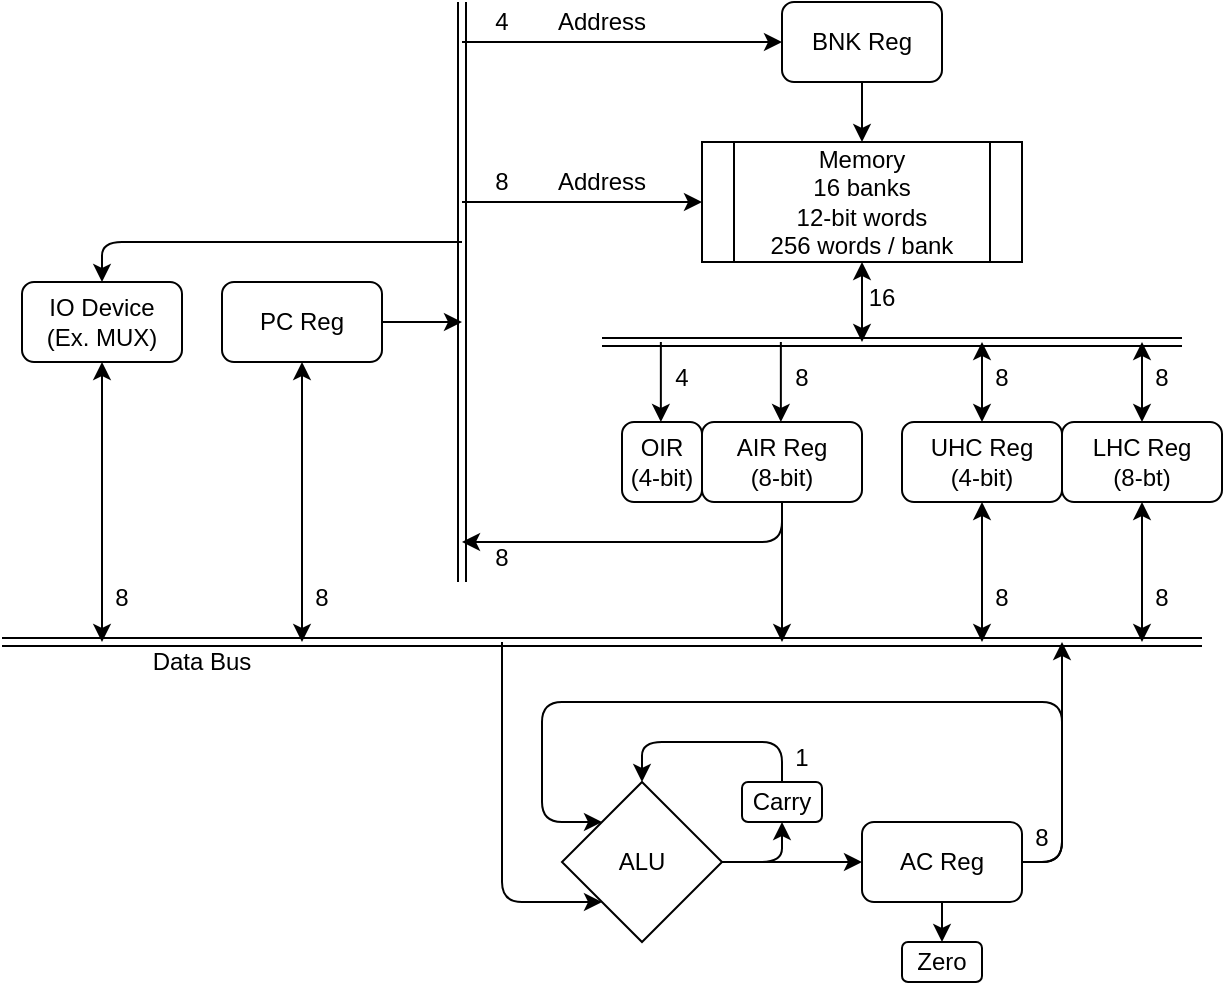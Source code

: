 <mxfile version="26.0.3">
  <diagram name="Page-1" id="EpfCC4MF7vUrArnUasot">
    <mxGraphModel dx="989" dy="582" grid="1" gridSize="10" guides="1" tooltips="1" connect="1" arrows="1" fold="1" page="1" pageScale="1" pageWidth="850" pageHeight="1100" math="0" shadow="0">
      <root>
        <mxCell id="0" />
        <mxCell id="1" parent="0" />
        <mxCell id="jHWL-6u0a14eNpleEn9y-3" value="ALU" style="rhombus;whiteSpace=wrap;html=1;" parent="1" vertex="1">
          <mxGeometry x="360" y="510" width="80" height="80" as="geometry" />
        </mxCell>
        <mxCell id="jHWL-6u0a14eNpleEn9y-4" value="" style="endArrow=classic;html=1;rounded=1;exitX=1;exitY=0.5;exitDx=0;exitDy=0;entryX=0;entryY=0;entryDx=0;entryDy=0;curved=0;" parent="1" source="jHWL-6u0a14eNpleEn9y-9" target="jHWL-6u0a14eNpleEn9y-3" edge="1">
          <mxGeometry width="50" height="50" relative="1" as="geometry">
            <mxPoint x="330" y="510" as="sourcePoint" />
            <mxPoint x="520" y="530" as="targetPoint" />
            <Array as="points">
              <mxPoint x="610" y="550" />
              <mxPoint x="610" y="470" />
              <mxPoint x="350" y="470" />
              <mxPoint x="350" y="530" />
            </Array>
          </mxGeometry>
        </mxCell>
        <mxCell id="jHWL-6u0a14eNpleEn9y-6" value="Carry" style="rounded=1;whiteSpace=wrap;html=1;" parent="1" vertex="1">
          <mxGeometry x="450" y="510" width="40" height="20" as="geometry" />
        </mxCell>
        <mxCell id="jHWL-6u0a14eNpleEn9y-7" value="" style="endArrow=classic;html=1;rounded=1;entryX=0.5;entryY=1;entryDx=0;entryDy=0;exitX=1;exitY=0.5;exitDx=0;exitDy=0;curved=0;" parent="1" source="jHWL-6u0a14eNpleEn9y-3" target="jHWL-6u0a14eNpleEn9y-6" edge="1">
          <mxGeometry width="50" height="50" relative="1" as="geometry">
            <mxPoint x="470" y="560" as="sourcePoint" />
            <mxPoint x="520" y="510" as="targetPoint" />
            <Array as="points">
              <mxPoint x="470" y="550" />
            </Array>
          </mxGeometry>
        </mxCell>
        <mxCell id="jHWL-6u0a14eNpleEn9y-8" value="" style="endArrow=classic;html=1;rounded=1;entryX=0.5;entryY=0;entryDx=0;entryDy=0;exitX=0.5;exitY=0;exitDx=0;exitDy=0;curved=0;" parent="1" source="jHWL-6u0a14eNpleEn9y-6" target="jHWL-6u0a14eNpleEn9y-3" edge="1">
          <mxGeometry width="50" height="50" relative="1" as="geometry">
            <mxPoint x="470" y="560" as="sourcePoint" />
            <mxPoint x="520" y="510" as="targetPoint" />
            <Array as="points">
              <mxPoint x="470" y="490" />
              <mxPoint x="400" y="490" />
            </Array>
          </mxGeometry>
        </mxCell>
        <mxCell id="jHWL-6u0a14eNpleEn9y-9" value="AC Reg" style="rounded=1;whiteSpace=wrap;html=1;" parent="1" vertex="1">
          <mxGeometry x="510" y="530" width="80" height="40" as="geometry" />
        </mxCell>
        <mxCell id="jHWL-6u0a14eNpleEn9y-10" value="" style="endArrow=classic;html=1;rounded=0;exitX=1;exitY=0.5;exitDx=0;exitDy=0;entryX=0;entryY=0.5;entryDx=0;entryDy=0;" parent="1" source="jHWL-6u0a14eNpleEn9y-3" target="jHWL-6u0a14eNpleEn9y-9" edge="1">
          <mxGeometry width="50" height="50" relative="1" as="geometry">
            <mxPoint x="470" y="560" as="sourcePoint" />
            <mxPoint x="520" y="510" as="targetPoint" />
          </mxGeometry>
        </mxCell>
        <mxCell id="jHWL-6u0a14eNpleEn9y-11" value="" style="shape=link;html=1;rounded=0;" parent="1" edge="1">
          <mxGeometry width="100" relative="1" as="geometry">
            <mxPoint x="80" y="440" as="sourcePoint" />
            <mxPoint x="680" y="440" as="targetPoint" />
          </mxGeometry>
        </mxCell>
        <mxCell id="jHWL-6u0a14eNpleEn9y-13" value="" style="endArrow=classic;html=1;rounded=1;entryX=0;entryY=1;entryDx=0;entryDy=0;curved=0;" parent="1" target="jHWL-6u0a14eNpleEn9y-3" edge="1">
          <mxGeometry width="50" height="50" relative="1" as="geometry">
            <mxPoint x="330" y="440" as="sourcePoint" />
            <mxPoint x="350" y="570" as="targetPoint" />
            <Array as="points">
              <mxPoint x="330" y="570" />
            </Array>
          </mxGeometry>
        </mxCell>
        <mxCell id="jHWL-6u0a14eNpleEn9y-14" value="" style="endArrow=classic;html=1;rounded=1;exitX=1;exitY=0.5;exitDx=0;exitDy=0;curved=0;" parent="1" source="jHWL-6u0a14eNpleEn9y-9" edge="1">
          <mxGeometry width="50" height="50" relative="1" as="geometry">
            <mxPoint x="450" y="500" as="sourcePoint" />
            <mxPoint x="610" y="440" as="targetPoint" />
            <Array as="points">
              <mxPoint x="610" y="550" />
            </Array>
          </mxGeometry>
        </mxCell>
        <mxCell id="jHWL-6u0a14eNpleEn9y-16" value="UHC Reg&lt;br&gt;(4-bit)" style="rounded=1;whiteSpace=wrap;html=1;" parent="1" vertex="1">
          <mxGeometry x="530" y="330" width="80" height="40" as="geometry" />
        </mxCell>
        <mxCell id="jHWL-6u0a14eNpleEn9y-18" value="Memory&lt;div&gt;16 banks&lt;/div&gt;&lt;div&gt;12-bit words&lt;/div&gt;&lt;div&gt;256 words / bank&lt;/div&gt;" style="shape=process;whiteSpace=wrap;html=1;backgroundOutline=1;" parent="1" vertex="1">
          <mxGeometry x="430" y="190" width="160" height="60" as="geometry" />
        </mxCell>
        <mxCell id="UsqFfn8_Iz3YYlIClP-J-1" value="PC Reg" style="rounded=1;whiteSpace=wrap;html=1;" parent="1" vertex="1">
          <mxGeometry x="190" y="260" width="80" height="40" as="geometry" />
        </mxCell>
        <mxCell id="v5AjGvqn0HgfmDX3RoCq-1" value="LHC Reg&lt;div&gt;(8-bt)&lt;/div&gt;" style="rounded=1;whiteSpace=wrap;html=1;" parent="1" vertex="1">
          <mxGeometry x="610" y="330" width="80" height="40" as="geometry" />
        </mxCell>
        <mxCell id="DweMPNBi0K495fsrH_W5-2" value="" style="shape=link;html=1;rounded=0;" parent="1" edge="1">
          <mxGeometry width="100" relative="1" as="geometry">
            <mxPoint x="310" y="410" as="sourcePoint" />
            <mxPoint x="310" y="120" as="targetPoint" />
          </mxGeometry>
        </mxCell>
        <mxCell id="DweMPNBi0K495fsrH_W5-3" value="" style="endArrow=classic;html=1;rounded=0;" parent="1" target="jHWL-6u0a14eNpleEn9y-18" edge="1">
          <mxGeometry width="50" height="50" relative="1" as="geometry">
            <mxPoint x="310" y="220" as="sourcePoint" />
            <mxPoint x="480" y="180" as="targetPoint" />
          </mxGeometry>
        </mxCell>
        <mxCell id="DweMPNBi0K495fsrH_W5-4" value="8" style="text;html=1;align=center;verticalAlign=middle;whiteSpace=wrap;rounded=0;" parent="1" vertex="1">
          <mxGeometry x="320" y="202.5" width="20" height="15" as="geometry" />
        </mxCell>
        <mxCell id="DweMPNBi0K495fsrH_W5-7" value="" style="endArrow=classic;html=1;rounded=0;exitX=1;exitY=0.5;exitDx=0;exitDy=0;" parent="1" source="UsqFfn8_Iz3YYlIClP-J-1" edge="1">
          <mxGeometry width="50" height="50" relative="1" as="geometry">
            <mxPoint x="340" y="320" as="sourcePoint" />
            <mxPoint x="310" y="280" as="targetPoint" />
          </mxGeometry>
        </mxCell>
        <mxCell id="DweMPNBi0K495fsrH_W5-15" value="16" style="text;html=1;align=center;verticalAlign=middle;whiteSpace=wrap;rounded=0;" parent="1" vertex="1">
          <mxGeometry x="510" y="260" width="20" height="15" as="geometry" />
        </mxCell>
        <mxCell id="DweMPNBi0K495fsrH_W5-16" value="" style="endArrow=classic;html=1;rounded=1;exitX=0.25;exitY=1;exitDx=0;exitDy=0;curved=0;" parent="1" edge="1">
          <mxGeometry width="50" height="50" relative="1" as="geometry">
            <mxPoint x="470" y="370.0" as="sourcePoint" />
            <mxPoint x="310" y="390" as="targetPoint" />
            <Array as="points">
              <mxPoint x="470" y="390" />
            </Array>
          </mxGeometry>
        </mxCell>
        <mxCell id="DweMPNBi0K495fsrH_W5-17" value="" style="endArrow=classic;startArrow=classic;html=1;rounded=0;entryX=0.5;entryY=1;entryDx=0;entryDy=0;" parent="1" target="jHWL-6u0a14eNpleEn9y-16" edge="1">
          <mxGeometry width="50" height="50" relative="1" as="geometry">
            <mxPoint x="570" y="440" as="sourcePoint" />
            <mxPoint x="490" y="380" as="targetPoint" />
          </mxGeometry>
        </mxCell>
        <mxCell id="DweMPNBi0K495fsrH_W5-18" value="" style="endArrow=classic;startArrow=classic;html=1;rounded=0;entryX=0.5;entryY=1;entryDx=0;entryDy=0;" parent="1" target="v5AjGvqn0HgfmDX3RoCq-1" edge="1">
          <mxGeometry width="50" height="50" relative="1" as="geometry">
            <mxPoint x="650" y="440" as="sourcePoint" />
            <mxPoint x="490" y="380" as="targetPoint" />
          </mxGeometry>
        </mxCell>
        <mxCell id="DweMPNBi0K495fsrH_W5-19" value="" style="endArrow=classic;startArrow=classic;html=1;rounded=0;entryX=0.5;entryY=1;entryDx=0;entryDy=0;" parent="1" target="UsqFfn8_Iz3YYlIClP-J-1" edge="1">
          <mxGeometry width="50" height="50" relative="1" as="geometry">
            <mxPoint x="230" y="440" as="sourcePoint" />
            <mxPoint x="490" y="380" as="targetPoint" />
          </mxGeometry>
        </mxCell>
        <mxCell id="DweMPNBi0K495fsrH_W5-20" value="8" style="text;html=1;align=center;verticalAlign=middle;whiteSpace=wrap;rounded=0;" parent="1" vertex="1">
          <mxGeometry x="230" y="410" width="20" height="15" as="geometry" />
        </mxCell>
        <mxCell id="DweMPNBi0K495fsrH_W5-21" value="8" style="text;html=1;align=center;verticalAlign=middle;whiteSpace=wrap;rounded=0;" parent="1" vertex="1">
          <mxGeometry x="570" y="410" width="20" height="15" as="geometry" />
        </mxCell>
        <mxCell id="DweMPNBi0K495fsrH_W5-22" value="8" style="text;html=1;align=center;verticalAlign=middle;whiteSpace=wrap;rounded=0;" parent="1" vertex="1">
          <mxGeometry x="650" y="410" width="20" height="15" as="geometry" />
        </mxCell>
        <mxCell id="DweMPNBi0K495fsrH_W5-23" value="8" style="text;html=1;align=center;verticalAlign=middle;whiteSpace=wrap;rounded=0;" parent="1" vertex="1">
          <mxGeometry x="590" y="530" width="20" height="15" as="geometry" />
        </mxCell>
        <mxCell id="DweMPNBi0K495fsrH_W5-24" value="1" style="text;html=1;align=center;verticalAlign=middle;whiteSpace=wrap;rounded=0;" parent="1" vertex="1">
          <mxGeometry x="470" y="490" width="20" height="15" as="geometry" />
        </mxCell>
        <mxCell id="DweMPNBi0K495fsrH_W5-25" value="Zero" style="rounded=1;whiteSpace=wrap;html=1;" parent="1" vertex="1">
          <mxGeometry x="530" y="590" width="40" height="20" as="geometry" />
        </mxCell>
        <mxCell id="DweMPNBi0K495fsrH_W5-26" value="" style="endArrow=classic;html=1;rounded=0;entryX=0.5;entryY=0;entryDx=0;entryDy=0;exitX=0.5;exitY=1;exitDx=0;exitDy=0;" parent="1" source="jHWL-6u0a14eNpleEn9y-9" target="DweMPNBi0K495fsrH_W5-25" edge="1">
          <mxGeometry width="50" height="50" relative="1" as="geometry">
            <mxPoint x="450" y="470" as="sourcePoint" />
            <mxPoint x="500" y="420" as="targetPoint" />
          </mxGeometry>
        </mxCell>
        <mxCell id="LQZRk-e0B-Br-l3X5SW4-2" value="" style="shape=link;html=1;rounded=0;" parent="1" edge="1">
          <mxGeometry width="100" relative="1" as="geometry">
            <mxPoint x="380" y="290" as="sourcePoint" />
            <mxPoint x="670" y="290" as="targetPoint" />
          </mxGeometry>
        </mxCell>
        <mxCell id="LQZRk-e0B-Br-l3X5SW4-5" value="8" style="text;html=1;align=center;verticalAlign=middle;whiteSpace=wrap;rounded=0;" parent="1" vertex="1">
          <mxGeometry x="470" y="300" width="20" height="15" as="geometry" />
        </mxCell>
        <mxCell id="LQZRk-e0B-Br-l3X5SW4-7" value="8" style="text;html=1;align=center;verticalAlign=middle;whiteSpace=wrap;rounded=0;" parent="1" vertex="1">
          <mxGeometry x="570" y="300" width="20" height="15" as="geometry" />
        </mxCell>
        <mxCell id="LQZRk-e0B-Br-l3X5SW4-9" value="8" style="text;html=1;align=center;verticalAlign=middle;whiteSpace=wrap;rounded=0;" parent="1" vertex="1">
          <mxGeometry x="650" y="300" width="20" height="15" as="geometry" />
        </mxCell>
        <mxCell id="LQZRk-e0B-Br-l3X5SW4-11" value="" style="endArrow=classic;startArrow=classic;html=1;rounded=0;entryX=0.5;entryY=1;entryDx=0;entryDy=0;" parent="1" target="jHWL-6u0a14eNpleEn9y-18" edge="1">
          <mxGeometry width="50" height="50" relative="1" as="geometry">
            <mxPoint x="510" y="290" as="sourcePoint" />
            <mxPoint x="510" y="260" as="targetPoint" />
          </mxGeometry>
        </mxCell>
        <mxCell id="LQZRk-e0B-Br-l3X5SW4-12" value="" style="endArrow=classic;startArrow=classic;html=1;rounded=0;exitX=0.5;exitY=0;exitDx=0;exitDy=0;" parent="1" source="jHWL-6u0a14eNpleEn9y-16" edge="1">
          <mxGeometry width="50" height="50" relative="1" as="geometry">
            <mxPoint x="520" y="300" as="sourcePoint" />
            <mxPoint x="570" y="290" as="targetPoint" />
          </mxGeometry>
        </mxCell>
        <mxCell id="LQZRk-e0B-Br-l3X5SW4-13" value="" style="endArrow=classic;startArrow=classic;html=1;rounded=0;exitX=0.5;exitY=0;exitDx=0;exitDy=0;" parent="1" source="v5AjGvqn0HgfmDX3RoCq-1" edge="1">
          <mxGeometry width="50" height="50" relative="1" as="geometry">
            <mxPoint x="580" y="340" as="sourcePoint" />
            <mxPoint x="650" y="290" as="targetPoint" />
          </mxGeometry>
        </mxCell>
        <mxCell id="LQZRk-e0B-Br-l3X5SW4-16" value="Address" style="text;html=1;align=center;verticalAlign=middle;whiteSpace=wrap;rounded=0;" parent="1" vertex="1">
          <mxGeometry x="350" y="200" width="60" height="20" as="geometry" />
        </mxCell>
        <mxCell id="LQZRk-e0B-Br-l3X5SW4-17" value="Data Bus" style="text;html=1;align=center;verticalAlign=middle;whiteSpace=wrap;rounded=0;" parent="1" vertex="1">
          <mxGeometry x="150" y="440" width="60" height="20" as="geometry" />
        </mxCell>
        <mxCell id="LQZRk-e0B-Br-l3X5SW4-18" value="" style="endArrow=classic;html=1;rounded=1;entryX=0.5;entryY=0;entryDx=0;entryDy=0;curved=0;" parent="1" target="LQZRk-e0B-Br-l3X5SW4-19" edge="1">
          <mxGeometry width="50" height="50" relative="1" as="geometry">
            <mxPoint x="310" y="240" as="sourcePoint" />
            <mxPoint x="150" y="240" as="targetPoint" />
            <Array as="points">
              <mxPoint x="130" y="240" />
            </Array>
          </mxGeometry>
        </mxCell>
        <mxCell id="LQZRk-e0B-Br-l3X5SW4-19" value="IO Device&lt;div&gt;(Ex. MUX)&lt;/div&gt;" style="rounded=1;whiteSpace=wrap;html=1;" parent="1" vertex="1">
          <mxGeometry x="90" y="260" width="80" height="40" as="geometry" />
        </mxCell>
        <mxCell id="LQZRk-e0B-Br-l3X5SW4-20" value="" style="endArrow=classic;startArrow=classic;html=1;rounded=0;entryX=0.5;entryY=1;entryDx=0;entryDy=0;" parent="1" target="LQZRk-e0B-Br-l3X5SW4-19" edge="1">
          <mxGeometry width="50" height="50" relative="1" as="geometry">
            <mxPoint x="130" y="440" as="sourcePoint" />
            <mxPoint x="290" y="310" as="targetPoint" />
          </mxGeometry>
        </mxCell>
        <mxCell id="LQZRk-e0B-Br-l3X5SW4-21" value="8" style="text;html=1;align=center;verticalAlign=middle;whiteSpace=wrap;rounded=0;" parent="1" vertex="1">
          <mxGeometry x="130" y="410" width="20" height="15" as="geometry" />
        </mxCell>
        <mxCell id="CmXJFeDuhTrewsavq2dF-1" value="" style="endArrow=classic;html=1;rounded=0;" parent="1" edge="1">
          <mxGeometry width="50" height="50" relative="1" as="geometry">
            <mxPoint x="470" y="370" as="sourcePoint" />
            <mxPoint x="470" y="440" as="targetPoint" />
          </mxGeometry>
        </mxCell>
        <mxCell id="CmXJFeDuhTrewsavq2dF-2" value="8" style="text;html=1;align=center;verticalAlign=middle;whiteSpace=wrap;rounded=0;" parent="1" vertex="1">
          <mxGeometry x="320" y="390" width="20" height="15" as="geometry" />
        </mxCell>
        <mxCell id="u_pV6VuqghmwTWArrMlY-1" value="AIR Reg&lt;br&gt;(8-bit)" style="rounded=1;whiteSpace=wrap;html=1;" parent="1" vertex="1">
          <mxGeometry x="430" y="330" width="80" height="40" as="geometry" />
        </mxCell>
        <mxCell id="u_pV6VuqghmwTWArrMlY-2" value="OIR&lt;br&gt;(4-bit)" style="rounded=1;whiteSpace=wrap;html=1;" parent="1" vertex="1">
          <mxGeometry x="390" y="330" width="40" height="40" as="geometry" />
        </mxCell>
        <mxCell id="u_pV6VuqghmwTWArrMlY-4" value="4" style="text;html=1;align=center;verticalAlign=middle;whiteSpace=wrap;rounded=0;" parent="1" vertex="1">
          <mxGeometry x="410" y="300" width="20" height="15" as="geometry" />
        </mxCell>
        <mxCell id="u_pV6VuqghmwTWArrMlY-8" value="" style="endArrow=classic;html=1;rounded=0;" parent="1" edge="1">
          <mxGeometry width="50" height="50" relative="1" as="geometry">
            <mxPoint x="469.43" y="290" as="sourcePoint" />
            <mxPoint x="469.43" y="330" as="targetPoint" />
          </mxGeometry>
        </mxCell>
        <mxCell id="u_pV6VuqghmwTWArrMlY-9" value="" style="endArrow=classic;html=1;rounded=0;" parent="1" edge="1">
          <mxGeometry width="50" height="50" relative="1" as="geometry">
            <mxPoint x="409.43" y="290" as="sourcePoint" />
            <mxPoint x="409.43" y="330" as="targetPoint" />
          </mxGeometry>
        </mxCell>
        <mxCell id="ecB3iVZ9RBW9QcKIVKqI-1" value="BNK Reg" style="rounded=1;whiteSpace=wrap;html=1;" vertex="1" parent="1">
          <mxGeometry x="470" y="120" width="80" height="40" as="geometry" />
        </mxCell>
        <mxCell id="ecB3iVZ9RBW9QcKIVKqI-4" value="" style="endArrow=classic;html=1;rounded=0;entryX=0;entryY=0.5;entryDx=0;entryDy=0;" edge="1" parent="1" target="ecB3iVZ9RBW9QcKIVKqI-1">
          <mxGeometry width="50" height="50" relative="1" as="geometry">
            <mxPoint x="310" y="140" as="sourcePoint" />
            <mxPoint x="430" y="140" as="targetPoint" />
          </mxGeometry>
        </mxCell>
        <mxCell id="ecB3iVZ9RBW9QcKIVKqI-5" value="4" style="text;html=1;align=center;verticalAlign=middle;whiteSpace=wrap;rounded=0;" vertex="1" parent="1">
          <mxGeometry x="320" y="122.5" width="20" height="15" as="geometry" />
        </mxCell>
        <mxCell id="ecB3iVZ9RBW9QcKIVKqI-6" value="Address" style="text;html=1;align=center;verticalAlign=middle;whiteSpace=wrap;rounded=0;" vertex="1" parent="1">
          <mxGeometry x="350" y="120" width="60" height="20" as="geometry" />
        </mxCell>
        <mxCell id="ecB3iVZ9RBW9QcKIVKqI-7" value="" style="endArrow=classic;html=1;rounded=0;" edge="1" parent="1">
          <mxGeometry width="50" height="50" relative="1" as="geometry">
            <mxPoint x="510" y="160" as="sourcePoint" />
            <mxPoint x="510" y="190" as="targetPoint" />
          </mxGeometry>
        </mxCell>
      </root>
    </mxGraphModel>
  </diagram>
</mxfile>
